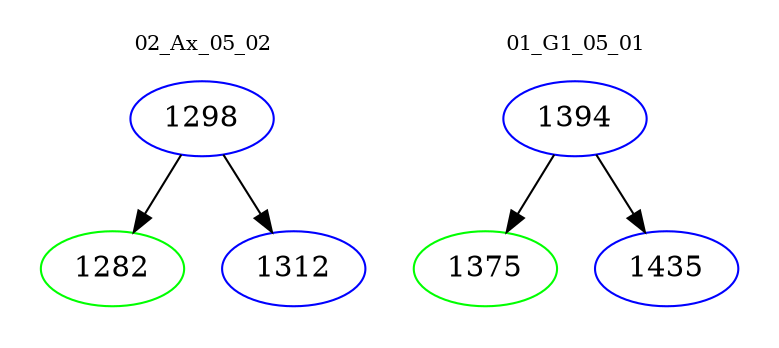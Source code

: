 digraph{
subgraph cluster_0 {
color = white
label = "02_Ax_05_02";
fontsize=10;
T0_1298 [label="1298", color="blue"]
T0_1298 -> T0_1282 [color="black"]
T0_1282 [label="1282", color="green"]
T0_1298 -> T0_1312 [color="black"]
T0_1312 [label="1312", color="blue"]
}
subgraph cluster_1 {
color = white
label = "01_G1_05_01";
fontsize=10;
T1_1394 [label="1394", color="blue"]
T1_1394 -> T1_1375 [color="black"]
T1_1375 [label="1375", color="green"]
T1_1394 -> T1_1435 [color="black"]
T1_1435 [label="1435", color="blue"]
}
}
